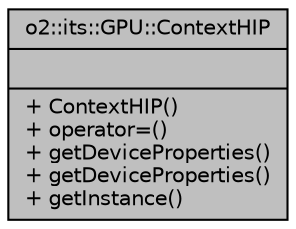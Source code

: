 digraph "o2::its::GPU::ContextHIP"
{
 // INTERACTIVE_SVG=YES
  bgcolor="transparent";
  edge [fontname="Helvetica",fontsize="10",labelfontname="Helvetica",labelfontsize="10"];
  node [fontname="Helvetica",fontsize="10",shape=record];
  Node1 [label="{o2::its::GPU::ContextHIP\n||+ ContextHIP()\l+ operator=()\l+ getDeviceProperties()\l+ getDeviceProperties()\l+ getInstance()\l}",height=0.2,width=0.4,color="black", fillcolor="grey75", style="filled", fontcolor="black"];
}

